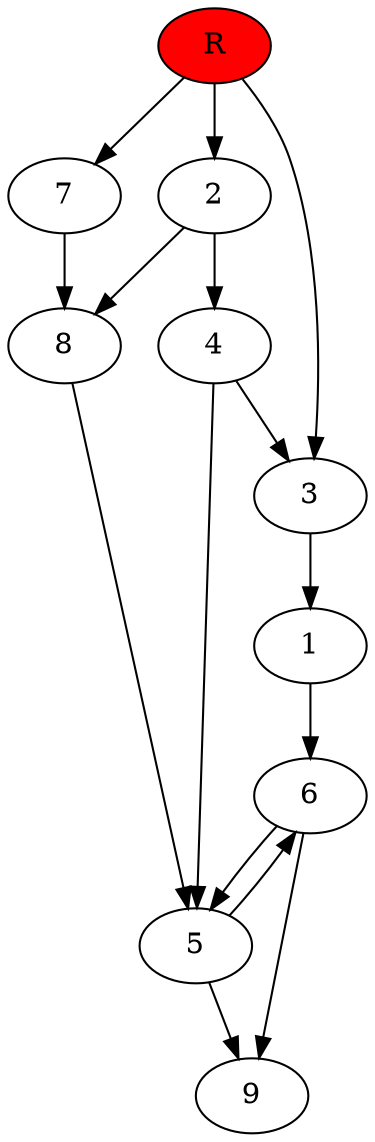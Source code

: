 digraph prb18129 {
	1
	2
	3
	4
	5
	6
	7
	8
	R [fillcolor="#ff0000" style=filled]
	1 -> 6
	2 -> 4
	2 -> 8
	3 -> 1
	4 -> 3
	4 -> 5
	5 -> 6
	5 -> 9
	6 -> 5
	6 -> 9
	7 -> 8
	8 -> 5
	R -> 2
	R -> 3
	R -> 7
}

